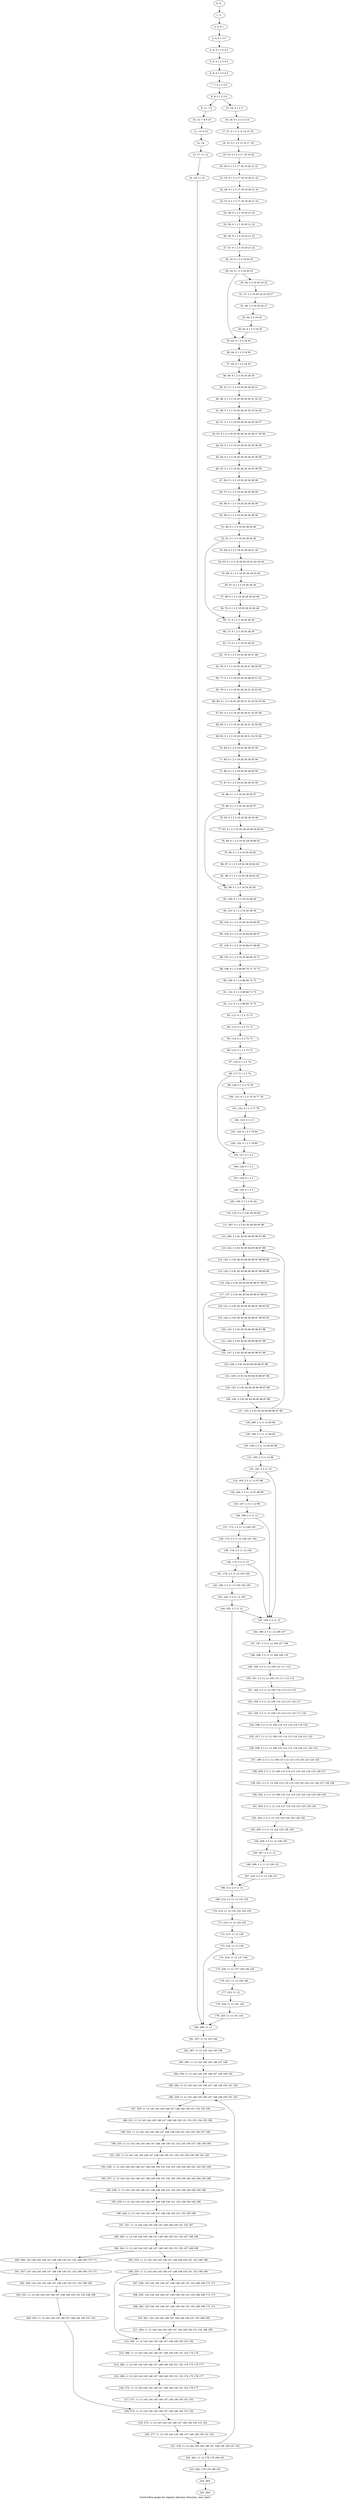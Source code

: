 digraph G {
graph [label="Control-flow-graph for register allocator (function _test_start)"]
0[label="0, 0: "];
1[label="1, 1: "];
2[label="2, 2: 0 1 "];
3[label="3, 3: 0 1 2 3 "];
4[label="4, 4: 0 1 2 3 4 5 "];
5[label="5, 5: 0 1 2 3 4 5 "];
6[label="6, 6: 0 1 2 3 4 5 "];
7[label="7, 7: 0 1 2 3 6 "];
8[label="8, 8: 0 1 2 3 6 "];
9[label="9, 11: 7 8 "];
10[label="10, 12: 7 8 9 10 "];
11[label="11, 13: 9 10 "];
12[label="12, 14: "];
13[label="13, 17: 11 12 "];
14[label="14, 18: 11 12 "];
15[label="15, 19: 0 1 2 3 "];
16[label="16, 20: 0 1 2 3 13 14 "];
17[label="17, 21: 0 1 2 3 13 14 15 16 "];
18[label="18, 22: 0 1 2 3 15 16 17 18 "];
19[label="19, 23: 0 1 2 3 17 18 19 20 "];
20[label="20, 24: 0 1 2 3 17 18 19 20 21 22 "];
21[label="21, 25: 0 1 2 3 17 18 19 20 21 22 "];
22[label="22, 26: 0 1 2 3 17 18 19 20 21 22 "];
23[label="23, 27: 0 1 2 3 17 18 19 20 21 22 "];
24[label="24, 28: 0 1 2 3 19 20 21 22 "];
25[label="25, 29: 0 1 2 3 19 20 21 22 "];
26[label="26, 30: 0 1 2 3 19 20 21 22 "];
27[label="27, 31: 0 1 2 3 19 20 21 22 "];
28[label="28, 32: 0 1 2 3 19 20 23 "];
29[label="29, 33: 0 1 2 3 19 20 23 "];
30[label="30, 36: 2 3 19 20 24 25 "];
31[label="31, 37: 2 3 19 20 24 25 26 27 "];
32[label="32, 38: 2 3 19 20 26 27 "];
33[label="33, 39: 2 3 19 20 "];
34[label="34, 42: 0 1 2 3 19 20 "];
35[label="35, 43: 0 1 2 3 19 20 "];
36[label="36, 44: 0 1 2 3 19 20 "];
37[label="37, 45: 0 1 2 3 19 20 "];
38[label="38, 46: 0 1 2 3 19 20 28 29 "];
39[label="39, 47: 0 1 2 3 19 20 28 29 30 31 "];
40[label="40, 48: 0 1 2 3 19 20 28 29 30 31 32 33 "];
41[label="41, 49: 0 1 2 3 19 20 28 29 32 33 34 35 "];
42[label="42, 51: 0 1 2 3 19 20 28 29 34 35 36 37 "];
43[label="43, 52: 0 1 2 3 19 20 28 29 34 35 36 37 38 39 "];
44[label="44, 53: 0 1 2 3 19 20 28 29 34 35 38 39 "];
45[label="45, 54: 0 1 2 3 19 20 28 29 34 35 38 39 "];
46[label="46, 55: 0 1 2 3 19 20 28 29 34 35 38 39 "];
47[label="47, 56: 0 1 2 3 19 20 28 29 38 39 "];
48[label="48, 57: 0 1 2 3 19 20 28 29 38 39 "];
49[label="49, 58: 0 1 2 3 19 20 28 29 38 39 "];
50[label="50, 59: 0 1 2 3 19 20 28 29 38 39 "];
51[label="51, 60: 0 1 2 3 19 20 28 29 40 "];
52[label="52, 61: 0 1 2 3 19 20 28 29 40 "];
53[label="53, 64: 0 1 2 3 19 20 28 29 41 42 "];
54[label="54, 65: 0 1 2 3 19 20 28 29 41 42 43 44 "];
55[label="55, 66: 0 1 2 3 19 20 28 29 43 44 "];
56[label="56, 67: 0 1 2 3 19 20 28 29 "];
57[label="57, 69: 0 1 2 3 19 20 28 29 45 46 "];
58[label="58, 70: 0 1 2 3 19 20 28 29 45 46 "];
59[label="59, 71: 0 1 2 3 19 20 28 29 "];
60[label="60, 72: 0 1 2 3 19 20 28 29 "];
61[label="61, 73: 0 1 2 3 19 20 28 29 "];
62[label="62, 75: 0 1 2 3 19 20 28 29 47 48 "];
63[label="63, 76: 0 1 2 3 19 20 28 29 47 48 49 50 "];
64[label="64, 77: 0 1 2 3 19 20 28 29 49 50 51 52 "];
65[label="65, 79: 0 1 2 3 19 20 28 29 51 52 53 54 "];
66[label="66, 80: 0 1 2 3 19 20 28 29 51 52 53 54 55 56 "];
67[label="67, 81: 0 1 2 3 19 20 28 29 51 52 55 56 "];
68[label="68, 82: 0 1 2 3 19 20 28 29 51 52 55 56 "];
69[label="69, 83: 0 1 2 3 19 20 28 29 51 52 55 56 "];
70[label="70, 84: 0 1 2 3 19 20 28 29 55 56 "];
71[label="71, 85: 0 1 2 3 19 20 28 29 55 56 "];
72[label="72, 86: 0 1 2 3 19 20 28 29 55 56 "];
73[label="73, 87: 0 1 2 3 19 20 28 29 55 56 "];
74[label="74, 88: 0 1 2 3 19 20 28 29 57 "];
75[label="75, 89: 0 1 2 3 19 20 28 29 57 "];
76[label="76, 92: 0 1 2 3 19 20 28 29 58 59 "];
77[label="77, 93: 0 1 2 3 19 20 28 29 58 59 60 61 "];
78[label="78, 94: 0 1 2 3 19 20 28 29 60 61 "];
79[label="79, 95: 0 1 2 3 19 20 28 29 "];
80[label="80, 97: 0 1 2 3 19 20 28 29 62 63 "];
81[label="81, 98: 0 1 2 3 19 20 28 29 62 63 "];
82[label="82, 99: 0 1 2 3 19 20 28 29 "];
83[label="83, 100: 0 1 2 3 19 20 28 29 "];
84[label="84, 101: 0 1 2 3 19 20 28 29 "];
85[label="85, 103: 0 1 2 3 19 20 28 29 64 65 "];
86[label="86, 104: 0 1 2 3 19 20 64 65 66 67 "];
87[label="87, 105: 0 1 2 3 19 20 66 67 68 69 "];
88[label="88, 107: 0 1 2 3 19 20 68 69 70 71 "];
89[label="89, 108: 0 1 2 3 68 69 70 71 72 73 "];
90[label="90, 109: 0 1 2 3 68 69 72 73 "];
91[label="91, 110: 0 1 2 3 68 69 72 73 "];
92[label="92, 111: 0 1 2 3 68 69 72 73 "];
93[label="93, 112: 0 1 2 3 72 73 "];
94[label="94, 113: 0 1 2 3 72 73 "];
95[label="95, 114: 0 1 2 3 72 73 "];
96[label="96, 115: 0 1 2 3 72 73 "];
97[label="97, 116: 0 1 2 3 74 "];
98[label="98, 117: 0 1 2 3 74 "];
99[label="99, 120: 0 1 2 3 75 76 "];
100[label="100, 121: 0 1 2 3 75 76 77 78 "];
101[label="101, 122: 0 1 2 3 77 78 "];
102[label="102, 123: 0 1 2 3 "];
103[label="103, 125: 0 1 2 3 79 80 "];
104[label="104, 126: 0 1 2 3 79 80 "];
105[label="105, 127: 0 1 2 3 "];
106[label="106, 128: 0 1 2 3 "];
107[label="107, 129: 0 1 2 3 "];
108[label="108, 130: 0 1 2 3 "];
109[label="109, 140: 0 1 2 3 81 82 "];
110[label="110, 133: 0 1 2 3 81 82 83 84 "];
111[label="111, 287: 0 1 2 3 81 82 83 84 85 86 "];
112[label="112, 290: 2 3 81 82 83 84 85 86 87 88 "];
113[label="113, 132: 2 3 81 82 83 84 85 86 87 88 "];
114[label="114, 134: 2 3 81 82 83 84 85 86 87 88 89 90 "];
115[label="115, 135: 2 3 81 82 83 84 85 86 87 88 89 90 "];
116[label="116, 136: 2 3 81 82 83 84 85 86 87 88 91 "];
117[label="117, 137: 2 3 81 82 83 84 85 86 87 88 91 "];
118[label="118, 141: 2 3 81 82 83 84 85 86 87 88 92 93 "];
119[label="119, 142: 2 3 81 82 83 84 85 86 87 88 92 93 "];
120[label="120, 143: 2 3 81 82 83 84 85 86 87 88 "];
121[label="121, 145: 2 3 81 82 83 84 85 86 87 88 "];
122[label="122, 147: 2 3 81 82 83 84 85 86 87 88 "];
123[label="123, 148: 2 3 81 82 83 84 85 86 87 88 "];
124[label="124, 149: 2 3 81 82 83 84 85 86 87 88 "];
125[label="125, 152: 2 3 81 82 83 84 85 86 87 88 "];
126[label="126, 154: 2 3 81 82 83 84 85 86 87 88 "];
127[label="127, 155: 2 3 81 82 83 84 85 86 87 88 "];
128[label="128, 289: 2 3 11 12 85 86 "];
129[label="129, 158: 2 3 11 12 94 95 "];
130[label="130, 159: 2 3 11 12 94 95 96 "];
131[label="131, 160: 2 3 11 12 96 "];
132[label="132, 161: 2 3 11 12 "];
133[label="133, 165: 2 3 11 12 97 98 "];
134[label="134, 166: 2 3 11 12 97 98 99 "];
135[label="135, 167: 2 3 11 12 99 "];
136[label="136, 168: 2 3 11 12 "];
137[label="137, 172: 2 3 11 12 100 101 "];
138[label="138, 173: 2 3 11 12 100 101 102 "];
139[label="139, 174: 2 3 11 12 102 "];
140[label="140, 175: 2 3 11 12 "];
141[label="141, 179: 2 3 11 12 103 104 "];
142[label="142, 180: 2 3 11 12 103 104 105 "];
143[label="143, 181: 2 3 11 12 105 "];
144[label="144, 182: 2 3 11 12 "];
145[label="145, 184: 2 3 11 12 "];
146[label="146, 186: 2 3 11 12 106 107 "];
147[label="147, 187: 2 3 11 12 106 107 108 "];
148[label="148, 188: 2 3 11 12 108 109 110 "];
149[label="149, 190: 2 3 11 12 109 110 111 112 "];
150[label="150, 191: 2 3 11 12 109 110 111 112 113 "];
151[label="151, 192: 2 3 11 12 109 110 113 114 115 "];
152[label="152, 194: 2 3 11 12 109 110 114 115 116 117 "];
153[label="153, 195: 2 3 11 12 109 110 114 115 116 117 118 "];
154[label="154, 196: 2 3 11 12 109 110 114 115 118 119 120 "];
155[label="155, 197: 2 3 11 12 109 110 114 115 119 120 121 122 "];
156[label="156, 198: 2 3 11 12 109 110 114 115 119 120 121 122 123 "];
157[label="157, 199: 2 3 11 12 109 110 114 115 119 120 123 124 125 "];
158[label="158, 200: 2 3 11 12 109 110 114 115 119 120 124 125 126 127 "];
159[label="159, 201: 2 3 11 12 109 110 114 115 119 120 124 125 126 127 128 129 "];
160[label="160, 202: 2 3 11 12 109 110 114 115 119 120 124 125 128 129 "];
161[label="161, 203: 2 3 11 12 114 115 119 120 124 125 128 129 "];
162[label="162, 204: 2 3 11 12 119 120 124 125 128 129 "];
163[label="163, 205: 2 3 11 12 124 125 128 129 "];
164[label="164, 206: 2 3 11 12 128 129 "];
165[label="165, 207: 2 3 11 12 "];
166[label="166, 209: 2 3 11 12 130 131 "];
167[label="167, 210: 2 3 11 12 130 131 "];
168[label="168, 211: 2 3 11 12 "];
169[label="169, 212: 2 3 11 12 132 133 "];
170[label="170, 213: 11 12 132 133 134 135 "];
171[label="171, 214: 11 12 134 135 "];
172[label="172, 215: 11 12 136 "];
173[label="173, 216: 11 12 136 "];
174[label="174, 219: 11 12 137 138 "];
175[label="175, 220: 11 12 137 138 139 140 "];
176[label="176, 221: 11 12 139 140 "];
177[label="177, 222: 11 12 "];
178[label="178, 224: 11 12 141 142 "];
179[label="179, 225: 11 12 141 142 "];
180[label="180, 286: 11 12 "];
181[label="181, 257: 11 12 143 144 "];
182[label="182, 267: 11 12 143 144 145 146 "];
183[label="183, 245: 11 12 143 144 145 146 147 148 "];
184[label="184, 234: 11 12 143 144 145 146 147 148 149 150 "];
185[label="185, 292: 11 12 143 144 145 146 147 148 149 150 151 152 "];
186[label="186, 229: 11 12 143 144 145 146 147 148 149 150 151 152 "];
187[label="187, 230: 11 12 143 144 145 146 147 148 149 150 151 152 153 154 "];
188[label="188, 231: 11 12 143 144 145 146 147 148 149 150 151 152 153 154 155 156 "];
189[label="189, 232: 11 12 143 144 145 146 147 148 149 150 151 152 155 156 157 158 "];
190[label="190, 233: 11 12 143 144 145 146 147 148 149 150 151 152 155 156 157 158 159 160 "];
191[label="191, 235: 11 12 143 144 145 146 147 148 149 150 151 152 155 156 159 160 161 162 "];
192[label="192, 236: 11 12 143 144 145 146 147 148 149 150 151 152 155 156 159 160 161 162 163 164 "];
193[label="193, 237: 11 12 143 144 145 146 147 148 149 150 151 152 155 156 159 160 163 164 165 166 "];
194[label="194, 238: 11 12 143 144 145 146 147 148 149 150 151 152 155 156 159 160 165 166 "];
195[label="195, 239: 11 12 143 144 145 146 147 148 149 150 151 152 159 160 165 166 "];
196[label="196, 240: 11 12 143 144 145 146 147 148 149 150 151 152 165 166 "];
197[label="197, 241: 11 12 143 144 145 146 147 148 149 150 151 152 167 "];
198[label="198, 295: 11 12 143 144 145 146 147 148 149 150 151 152 167 168 169 "];
199[label="199, 242: 11 12 143 144 145 146 147 148 149 150 151 152 167 168 169 "];
200[label="200, 246: 143 144 145 146 147 148 149 150 151 152 168 169 170 171 "];
201[label="201, 247: 143 144 145 146 147 148 149 150 151 152 168 169 170 171 "];
202[label="202, 248: 143 144 145 146 147 148 149 150 151 152 168 169 "];
203[label="203, 251: 11 12 143 144 145 146 147 148 149 150 151 152 168 169 "];
204[label="204, 252: 11 12 143 144 145 146 147 148 149 150 151 152 "];
205[label="205, 253: 11 12 143 144 145 146 147 148 149 150 151 152 168 169 "];
206[label="206, 254: 11 12 143 144 145 146 147 148 149 150 151 152 168 169 "];
207[label="207, 258: 143 144 145 146 147 148 149 150 151 152 168 169 172 173 "];
208[label="208, 259: 143 144 145 146 147 148 149 150 151 152 168 169 172 173 "];
209[label="209, 260: 143 144 145 146 147 148 149 150 151 152 168 169 172 173 "];
210[label="210, 261: 143 144 145 146 147 148 149 150 151 152 168 169 "];
211[label="211, 264: 11 12 143 144 145 146 147 148 149 150 151 152 168 169 "];
212[label="212, 265: 11 12 143 144 145 146 147 148 149 150 151 152 "];
213[label="213, 266: 11 12 143 144 145 146 147 148 149 150 151 152 174 175 "];
214[label="214, 268: 11 12 143 144 145 146 147 148 149 150 151 152 174 175 176 177 "];
215[label="215, 269: 11 12 143 144 145 146 147 148 149 150 151 152 174 175 176 177 "];
216[label="216, 270: 11 12 143 144 145 146 147 148 149 150 151 152 176 177 "];
217[label="217, 271: 11 12 143 144 145 146 147 148 149 150 151 152 "];
218[label="218, 273: 11 12 143 144 145 146 147 148 149 150 151 152 "];
219[label="219, 275: 11 12 143 144 145 146 147 148 149 150 151 152 "];
220[label="220, 277: 11 12 143 144 145 146 147 148 149 150 151 152 "];
221[label="221, 278: 11 12 143 144 145 146 147 148 149 150 151 152 "];
222[label="222, 281: 11 12 178 179 180 181 "];
223[label="223, 282: 178 179 180 181 "];
224[label="224, 283: "];
225[label="225, 284: "];
0->1 ;
1->2 ;
2->3 ;
3->4 ;
4->5 ;
5->6 ;
6->7 ;
7->8 ;
8->9 ;
8->15 ;
9->10 ;
10->11 ;
11->12 ;
12->13 ;
13->14 ;
14->180 ;
15->16 ;
16->17 ;
17->18 ;
18->19 ;
19->20 ;
20->21 ;
21->22 ;
22->23 ;
23->24 ;
24->25 ;
25->26 ;
26->27 ;
27->28 ;
28->29 ;
29->30 ;
29->35 ;
30->31 ;
31->32 ;
32->33 ;
33->34 ;
34->35 ;
35->36 ;
36->37 ;
37->38 ;
38->39 ;
39->40 ;
40->41 ;
41->42 ;
42->43 ;
43->44 ;
44->45 ;
45->46 ;
46->47 ;
47->48 ;
48->49 ;
49->50 ;
50->51 ;
51->52 ;
52->53 ;
52->59 ;
53->54 ;
54->55 ;
55->56 ;
56->57 ;
57->58 ;
58->59 ;
59->60 ;
60->61 ;
61->62 ;
62->63 ;
63->64 ;
64->65 ;
65->66 ;
66->67 ;
67->68 ;
68->69 ;
69->70 ;
70->71 ;
71->72 ;
72->73 ;
73->74 ;
74->75 ;
75->76 ;
75->82 ;
76->77 ;
77->78 ;
78->79 ;
79->80 ;
80->81 ;
81->82 ;
82->83 ;
83->84 ;
84->85 ;
85->86 ;
86->87 ;
87->88 ;
88->89 ;
89->90 ;
90->91 ;
91->92 ;
92->93 ;
93->94 ;
94->95 ;
95->96 ;
96->97 ;
97->98 ;
98->99 ;
98->105 ;
99->100 ;
100->101 ;
101->102 ;
102->103 ;
103->104 ;
104->105 ;
105->106 ;
106->107 ;
107->108 ;
108->109 ;
109->110 ;
110->111 ;
111->112 ;
112->113 ;
113->114 ;
114->115 ;
115->116 ;
116->117 ;
117->118 ;
117->122 ;
118->119 ;
119->120 ;
120->121 ;
121->122 ;
122->123 ;
123->124 ;
124->125 ;
125->126 ;
126->127 ;
127->128 ;
127->113 ;
128->129 ;
129->130 ;
130->131 ;
131->132 ;
132->133 ;
132->145 ;
133->134 ;
134->135 ;
135->136 ;
136->137 ;
136->145 ;
137->138 ;
138->139 ;
139->140 ;
140->141 ;
140->145 ;
141->142 ;
142->143 ;
143->144 ;
144->145 ;
144->168 ;
145->146 ;
146->147 ;
147->148 ;
148->149 ;
149->150 ;
150->151 ;
151->152 ;
152->153 ;
153->154 ;
154->155 ;
155->156 ;
156->157 ;
157->158 ;
158->159 ;
159->160 ;
160->161 ;
161->162 ;
162->163 ;
163->164 ;
164->165 ;
165->166 ;
166->167 ;
167->168 ;
168->169 ;
169->170 ;
170->171 ;
171->172 ;
172->173 ;
173->174 ;
173->180 ;
174->175 ;
175->176 ;
176->177 ;
177->178 ;
178->179 ;
179->180 ;
180->181 ;
181->182 ;
182->183 ;
183->184 ;
184->185 ;
185->186 ;
186->187 ;
187->188 ;
188->189 ;
189->190 ;
190->191 ;
191->192 ;
192->193 ;
193->194 ;
194->195 ;
195->196 ;
196->197 ;
197->198 ;
198->199 ;
199->200 ;
199->205 ;
200->201 ;
201->202 ;
202->203 ;
203->204 ;
204->218 ;
205->206 ;
206->207 ;
206->212 ;
207->208 ;
208->209 ;
209->210 ;
210->211 ;
211->212 ;
212->213 ;
213->214 ;
214->215 ;
215->216 ;
216->217 ;
217->218 ;
218->219 ;
219->220 ;
220->221 ;
221->222 ;
221->186 ;
222->223 ;
223->224 ;
224->225 ;
}
